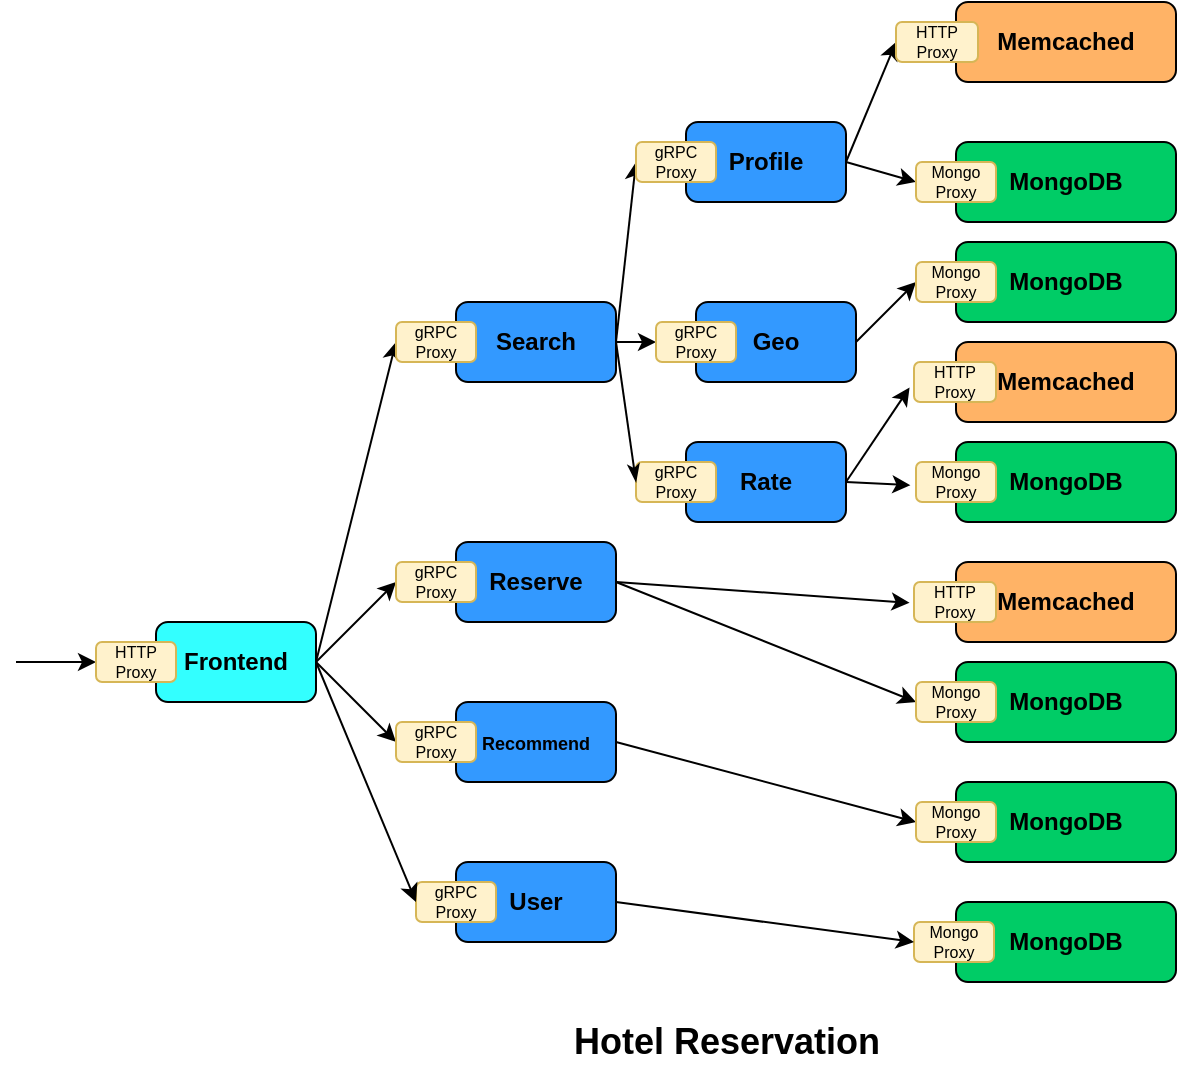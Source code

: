 <mxfile version="15.4.0" type="device"><diagram id="yZMsIfzn6qrCnvJu3YMd" name="Page-1"><mxGraphModel dx="826" dy="506" grid="1" gridSize="10" guides="1" tooltips="1" connect="1" arrows="1" fold="1" page="1" pageScale="1" pageWidth="850" pageHeight="1100" math="0" shadow="0"><root><mxCell id="0"/><mxCell id="1" parent="0"/><mxCell id="PjcjI9KoaSJU9fIkKpAk-14" style="edgeStyle=none;rounded=0;orthogonalLoop=1;jettySize=auto;html=1;exitX=1;exitY=0.5;exitDx=0;exitDy=0;entryX=0;entryY=0.5;entryDx=0;entryDy=0;" parent="1" source="PjcjI9KoaSJU9fIkKpAk-1" target="g2Dl9mPuWhABKQhoawr1-4" edge="1"><mxGeometry relative="1" as="geometry"/></mxCell><mxCell id="PjcjI9KoaSJU9fIkKpAk-16" style="edgeStyle=none;rounded=0;orthogonalLoop=1;jettySize=auto;html=1;exitX=1;exitY=0.5;exitDx=0;exitDy=0;entryX=0;entryY=0.5;entryDx=0;entryDy=0;" parent="1" source="PjcjI9KoaSJU9fIkKpAk-1" target="g2Dl9mPuWhABKQhoawr1-3" edge="1"><mxGeometry relative="1" as="geometry"/></mxCell><mxCell id="PjcjI9KoaSJU9fIkKpAk-17" style="edgeStyle=none;rounded=0;orthogonalLoop=1;jettySize=auto;html=1;exitX=1;exitY=0.5;exitDx=0;exitDy=0;entryX=0;entryY=0.5;entryDx=0;entryDy=0;" parent="1" source="PjcjI9KoaSJU9fIkKpAk-1" target="g2Dl9mPuWhABKQhoawr1-6" edge="1"><mxGeometry relative="1" as="geometry"/></mxCell><mxCell id="PjcjI9KoaSJU9fIkKpAk-18" style="edgeStyle=none;rounded=0;orthogonalLoop=1;jettySize=auto;html=1;exitX=1;exitY=0.5;exitDx=0;exitDy=0;entryX=0;entryY=0.5;entryDx=0;entryDy=0;startArrow=none;" parent="1" source="g2Dl9mPuWhABKQhoawr1-8" target="PjcjI9KoaSJU9fIkKpAk-7" edge="1"><mxGeometry relative="1" as="geometry"/></mxCell><mxCell id="PjcjI9KoaSJU9fIkKpAk-1" value="&lt;b&gt;Frontend&lt;/b&gt;" style="rounded=1;whiteSpace=wrap;html=1;fillColor=#33FFFF;" parent="1" vertex="1"><mxGeometry x="80" y="420" width="80" height="40" as="geometry"/></mxCell><mxCell id="PjcjI9KoaSJU9fIkKpAk-13" style="rounded=0;orthogonalLoop=1;jettySize=auto;html=1;exitX=1;exitY=0.5;exitDx=0;exitDy=0;entryX=0;entryY=0.5;entryDx=0;entryDy=0;" parent="1" source="PjcjI9KoaSJU9fIkKpAk-4" target="g2Dl9mPuWhABKQhoawr1-10" edge="1"><mxGeometry relative="1" as="geometry"/></mxCell><mxCell id="PjcjI9KoaSJU9fIkKpAk-19" style="edgeStyle=none;rounded=0;orthogonalLoop=1;jettySize=auto;html=1;exitX=1;exitY=0.5;exitDx=0;exitDy=0;entryX=0;entryY=0.5;entryDx=0;entryDy=0;" parent="1" source="PjcjI9KoaSJU9fIkKpAk-4" target="g2Dl9mPuWhABKQhoawr1-11" edge="1"><mxGeometry relative="1" as="geometry"/></mxCell><mxCell id="PjcjI9KoaSJU9fIkKpAk-20" style="edgeStyle=none;rounded=0;orthogonalLoop=1;jettySize=auto;html=1;exitX=1;exitY=0.5;exitDx=0;exitDy=0;entryX=0;entryY=0.5;entryDx=0;entryDy=0;startArrow=none;" parent="1" source="g2Dl9mPuWhABKQhoawr1-12" target="PjcjI9KoaSJU9fIkKpAk-10" edge="1"><mxGeometry relative="1" as="geometry"/></mxCell><mxCell id="PjcjI9KoaSJU9fIkKpAk-4" value="&lt;b&gt;Search&lt;/b&gt;" style="rounded=1;whiteSpace=wrap;html=1;fillColor=#3399FF;" parent="1" vertex="1"><mxGeometry x="230" y="260" width="80" height="40" as="geometry"/></mxCell><mxCell id="PjcjI9KoaSJU9fIkKpAk-40" style="edgeStyle=none;rounded=0;orthogonalLoop=1;jettySize=auto;html=1;exitX=1;exitY=0.5;exitDx=0;exitDy=0;entryX=0;entryY=0.5;entryDx=0;entryDy=0;" parent="1" source="PjcjI9KoaSJU9fIkKpAk-5" target="g2Dl9mPuWhABKQhoawr1-22" edge="1"><mxGeometry relative="1" as="geometry"/></mxCell><mxCell id="PjcjI9KoaSJU9fIkKpAk-5" value="&lt;b&gt;&lt;font style=&quot;font-size: 9px&quot;&gt;Recommend&lt;/font&gt;&lt;/b&gt;" style="rounded=1;whiteSpace=wrap;html=1;fillColor=#3399FF;" parent="1" vertex="1"><mxGeometry x="230" y="460" width="80" height="40" as="geometry"/></mxCell><mxCell id="PjcjI9KoaSJU9fIkKpAk-32" style="edgeStyle=none;rounded=0;orthogonalLoop=1;jettySize=auto;html=1;exitX=1;exitY=0.5;exitDx=0;exitDy=0;entryX=-0.054;entryY=0.52;entryDx=0;entryDy=0;entryPerimeter=0;" parent="1" source="PjcjI9KoaSJU9fIkKpAk-6" target="g2Dl9mPuWhABKQhoawr1-20" edge="1"><mxGeometry relative="1" as="geometry"/></mxCell><mxCell id="PjcjI9KoaSJU9fIkKpAk-35" style="edgeStyle=none;rounded=0;orthogonalLoop=1;jettySize=auto;html=1;exitX=1;exitY=0.5;exitDx=0;exitDy=0;entryX=0;entryY=0.5;entryDx=0;entryDy=0;" parent="1" source="PjcjI9KoaSJU9fIkKpAk-6" target="g2Dl9mPuWhABKQhoawr1-21" edge="1"><mxGeometry relative="1" as="geometry"/></mxCell><mxCell id="PjcjI9KoaSJU9fIkKpAk-6" value="&lt;b&gt;Reserve&lt;/b&gt;" style="rounded=1;whiteSpace=wrap;html=1;fillColor=#3399FF;" parent="1" vertex="1"><mxGeometry x="230" y="380" width="80" height="40" as="geometry"/></mxCell><mxCell id="PjcjI9KoaSJU9fIkKpAk-39" style="edgeStyle=none;rounded=0;orthogonalLoop=1;jettySize=auto;html=1;exitX=1;exitY=0.5;exitDx=0;exitDy=0;entryX=0;entryY=0.5;entryDx=0;entryDy=0;startArrow=none;" parent="1" source="g2Dl9mPuWhABKQhoawr1-23" target="PjcjI9KoaSJU9fIkKpAk-37" edge="1"><mxGeometry relative="1" as="geometry"/></mxCell><mxCell id="PjcjI9KoaSJU9fIkKpAk-7" value="&lt;b&gt;User&lt;/b&gt;" style="rounded=1;whiteSpace=wrap;html=1;fillColor=#3399FF;" parent="1" vertex="1"><mxGeometry x="230" y="540" width="80" height="40" as="geometry"/></mxCell><mxCell id="PjcjI9KoaSJU9fIkKpAk-25" style="edgeStyle=none;rounded=0;orthogonalLoop=1;jettySize=auto;html=1;exitX=1;exitY=0.5;exitDx=0;exitDy=0;" parent="1" source="PjcjI9KoaSJU9fIkKpAk-8" edge="1"><mxGeometry relative="1" as="geometry"><mxPoint x="450" y="130" as="targetPoint"/></mxGeometry></mxCell><mxCell id="PjcjI9KoaSJU9fIkKpAk-28" style="edgeStyle=none;rounded=0;orthogonalLoop=1;jettySize=auto;html=1;exitX=1;exitY=0.5;exitDx=0;exitDy=0;entryX=0;entryY=0.5;entryDx=0;entryDy=0;" parent="1" source="PjcjI9KoaSJU9fIkKpAk-8" target="g2Dl9mPuWhABKQhoawr1-15" edge="1"><mxGeometry relative="1" as="geometry"/></mxCell><mxCell id="PjcjI9KoaSJU9fIkKpAk-8" value="&lt;b&gt;Profile&lt;/b&gt;" style="rounded=1;whiteSpace=wrap;html=1;fillColor=#3399FF;" parent="1" vertex="1"><mxGeometry x="345" y="170" width="80" height="40" as="geometry"/></mxCell><mxCell id="PjcjI9KoaSJU9fIkKpAk-27" style="edgeStyle=none;rounded=0;orthogonalLoop=1;jettySize=auto;html=1;exitX=1;exitY=0.5;exitDx=0;exitDy=0;entryX=0;entryY=0.5;entryDx=0;entryDy=0;" parent="1" source="PjcjI9KoaSJU9fIkKpAk-9" target="g2Dl9mPuWhABKQhoawr1-16" edge="1"><mxGeometry relative="1" as="geometry"/></mxCell><mxCell id="PjcjI9KoaSJU9fIkKpAk-9" value="&lt;b&gt;Geo&lt;/b&gt;" style="rounded=1;whiteSpace=wrap;html=1;fillColor=#3399FF;" parent="1" vertex="1"><mxGeometry x="350" y="260" width="80" height="40" as="geometry"/></mxCell><mxCell id="PjcjI9KoaSJU9fIkKpAk-29" style="edgeStyle=none;rounded=0;orthogonalLoop=1;jettySize=auto;html=1;exitX=1;exitY=0.5;exitDx=0;exitDy=0;entryX=0;entryY=0.5;entryDx=0;entryDy=0;startArrow=none;" parent="1" source="g2Dl9mPuWhABKQhoawr1-17" target="PjcjI9KoaSJU9fIkKpAk-22" edge="1"><mxGeometry relative="1" as="geometry"/></mxCell><mxCell id="PjcjI9KoaSJU9fIkKpAk-31" style="edgeStyle=none;rounded=0;orthogonalLoop=1;jettySize=auto;html=1;exitX=1;exitY=0.5;exitDx=0;exitDy=0;entryX=-0.07;entryY=0.58;entryDx=0;entryDy=0;entryPerimeter=0;" parent="1" source="PjcjI9KoaSJU9fIkKpAk-10" target="g2Dl9mPuWhABKQhoawr1-19" edge="1"><mxGeometry relative="1" as="geometry"/></mxCell><mxCell id="PjcjI9KoaSJU9fIkKpAk-10" value="&lt;b&gt;Rate&lt;/b&gt;" style="rounded=1;whiteSpace=wrap;html=1;fillColor=#3399FF;" parent="1" vertex="1"><mxGeometry x="345" y="330" width="80" height="40" as="geometry"/></mxCell><mxCell id="PjcjI9KoaSJU9fIkKpAk-21" value="&lt;b&gt;Memcached&lt;/b&gt;" style="rounded=1;whiteSpace=wrap;html=1;fillColor=#FFB366;" parent="1" vertex="1"><mxGeometry x="480" y="110" width="110" height="40" as="geometry"/></mxCell><mxCell id="PjcjI9KoaSJU9fIkKpAk-22" value="&lt;b&gt;Memcached&lt;/b&gt;" style="rounded=1;whiteSpace=wrap;html=1;fillColor=#FFB366;" parent="1" vertex="1"><mxGeometry x="480" y="280" width="110" height="40" as="geometry"/></mxCell><mxCell id="PjcjI9KoaSJU9fIkKpAk-23" value="&lt;b&gt;Memcached&lt;/b&gt;" style="rounded=1;whiteSpace=wrap;html=1;fillColor=#FFB366;" parent="1" vertex="1"><mxGeometry x="480" y="390" width="110" height="40" as="geometry"/></mxCell><mxCell id="PjcjI9KoaSJU9fIkKpAk-24" value="&lt;b&gt;MongoDB&lt;/b&gt;" style="rounded=1;whiteSpace=wrap;html=1;fillColor=#00CC66;" parent="1" vertex="1"><mxGeometry x="480" y="180" width="110" height="40" as="geometry"/></mxCell><mxCell id="PjcjI9KoaSJU9fIkKpAk-26" value="&lt;b&gt;MongoDB&lt;/b&gt;" style="rounded=1;whiteSpace=wrap;html=1;fillColor=#00CC66;" parent="1" vertex="1"><mxGeometry x="480" y="230" width="110" height="40" as="geometry"/></mxCell><mxCell id="PjcjI9KoaSJU9fIkKpAk-30" value="&lt;b&gt;MongoDB&lt;/b&gt;" style="rounded=1;whiteSpace=wrap;html=1;fillColor=#00CC66;" parent="1" vertex="1"><mxGeometry x="480" y="330" width="110" height="40" as="geometry"/></mxCell><mxCell id="PjcjI9KoaSJU9fIkKpAk-33" value="&lt;b&gt;MongoDB&lt;/b&gt;" style="rounded=1;whiteSpace=wrap;html=1;fillColor=#00CC66;" parent="1" vertex="1"><mxGeometry x="480" y="440" width="110" height="40" as="geometry"/></mxCell><mxCell id="PjcjI9KoaSJU9fIkKpAk-36" value="&lt;b&gt;MongoDB&lt;/b&gt;" style="rounded=1;whiteSpace=wrap;html=1;fillColor=#00CC66;" parent="1" vertex="1"><mxGeometry x="480" y="500" width="110" height="40" as="geometry"/></mxCell><mxCell id="PjcjI9KoaSJU9fIkKpAk-37" value="&lt;b&gt;MongoDB&lt;/b&gt;" style="rounded=1;whiteSpace=wrap;html=1;fillColor=#00CC66;" parent="1" vertex="1"><mxGeometry x="480" y="560" width="110" height="40" as="geometry"/></mxCell><mxCell id="PjcjI9KoaSJU9fIkKpAk-41" value="&lt;font style=&quot;font-size: 18px&quot;&gt;&lt;b&gt;Hotel Reservation&lt;/b&gt;&lt;/font&gt;" style="text;html=1;align=center;verticalAlign=middle;resizable=0;points=[];autosize=1;strokeColor=none;fillColor=none;" parent="1" vertex="1"><mxGeometry x="280" y="620" width="170" height="20" as="geometry"/></mxCell><mxCell id="g2Dl9mPuWhABKQhoawr1-5" style="edgeStyle=orthogonalEdgeStyle;rounded=0;orthogonalLoop=1;jettySize=auto;html=1;exitX=0;exitY=0.5;exitDx=0;exitDy=0;endArrow=none;endFill=0;startArrow=classic;startFill=1;" edge="1" parent="1" source="g2Dl9mPuWhABKQhoawr1-1"><mxGeometry relative="1" as="geometry"><mxPoint x="10" y="440" as="targetPoint"/></mxGeometry></mxCell><mxCell id="g2Dl9mPuWhABKQhoawr1-1" value="&lt;font style=&quot;font-size: 8px&quot;&gt;HTTP Proxy&lt;/font&gt;" style="rounded=1;whiteSpace=wrap;html=1;fontSize=7;fillColor=#fff2cc;strokeColor=#d6b656;" vertex="1" parent="1"><mxGeometry x="50" y="430" width="40" height="20" as="geometry"/></mxCell><mxCell id="g2Dl9mPuWhABKQhoawr1-3" value="&lt;font style=&quot;font-size: 8px&quot;&gt;gRPC Proxy&lt;/font&gt;" style="rounded=1;whiteSpace=wrap;html=1;fontSize=7;fillColor=#fff2cc;strokeColor=#d6b656;" vertex="1" parent="1"><mxGeometry x="200" y="390" width="40" height="20" as="geometry"/></mxCell><mxCell id="g2Dl9mPuWhABKQhoawr1-4" value="&lt;font style=&quot;font-size: 8px&quot;&gt;gRPC Proxy&lt;/font&gt;" style="rounded=1;whiteSpace=wrap;html=1;fontSize=7;fillColor=#fff2cc;strokeColor=#d6b656;" vertex="1" parent="1"><mxGeometry x="200" y="270" width="40" height="20" as="geometry"/></mxCell><mxCell id="g2Dl9mPuWhABKQhoawr1-6" value="&lt;font style=&quot;font-size: 8px&quot;&gt;gRPC Proxy&lt;/font&gt;" style="rounded=1;whiteSpace=wrap;html=1;fontSize=7;fillColor=#fff2cc;strokeColor=#d6b656;" vertex="1" parent="1"><mxGeometry x="200" y="470" width="40" height="20" as="geometry"/></mxCell><mxCell id="g2Dl9mPuWhABKQhoawr1-8" value="&lt;font style=&quot;font-size: 8px&quot;&gt;gRPC Proxy&lt;/font&gt;" style="rounded=1;whiteSpace=wrap;html=1;fontSize=7;fillColor=#fff2cc;strokeColor=#d6b656;" vertex="1" parent="1"><mxGeometry x="210" y="550" width="40" height="20" as="geometry"/></mxCell><mxCell id="g2Dl9mPuWhABKQhoawr1-9" value="" style="edgeStyle=none;rounded=0;orthogonalLoop=1;jettySize=auto;html=1;exitX=1;exitY=0.5;exitDx=0;exitDy=0;endArrow=classic;entryX=0;entryY=0.5;entryDx=0;entryDy=0;endFill=1;" edge="1" parent="1" source="PjcjI9KoaSJU9fIkKpAk-1" target="g2Dl9mPuWhABKQhoawr1-8"><mxGeometry relative="1" as="geometry"><mxPoint x="160" y="440" as="sourcePoint"/><mxPoint x="200" y="560" as="targetPoint"/></mxGeometry></mxCell><mxCell id="g2Dl9mPuWhABKQhoawr1-10" value="&lt;font style=&quot;font-size: 8px&quot;&gt;gRPC Proxy&lt;/font&gt;" style="rounded=1;whiteSpace=wrap;html=1;fontSize=7;fillColor=#fff2cc;strokeColor=#d6b656;" vertex="1" parent="1"><mxGeometry x="320" y="180" width="40" height="20" as="geometry"/></mxCell><mxCell id="g2Dl9mPuWhABKQhoawr1-11" value="&lt;font style=&quot;font-size: 8px&quot;&gt;gRPC Proxy&lt;/font&gt;" style="rounded=1;whiteSpace=wrap;html=1;fontSize=7;fillColor=#fff2cc;strokeColor=#d6b656;" vertex="1" parent="1"><mxGeometry x="330" y="270" width="40" height="20" as="geometry"/></mxCell><mxCell id="g2Dl9mPuWhABKQhoawr1-12" value="&lt;font style=&quot;font-size: 8px&quot;&gt;gRPC Proxy&lt;/font&gt;" style="rounded=1;whiteSpace=wrap;html=1;fontSize=7;fillColor=#fff2cc;strokeColor=#d6b656;" vertex="1" parent="1"><mxGeometry x="320" y="340" width="40" height="20" as="geometry"/></mxCell><mxCell id="g2Dl9mPuWhABKQhoawr1-13" value="" style="edgeStyle=none;rounded=0;orthogonalLoop=1;jettySize=auto;html=1;exitX=1;exitY=0.5;exitDx=0;exitDy=0;endArrow=classicThin;entryX=0;entryY=0.5;entryDx=0;entryDy=0;endFill=1;" edge="1" parent="1" source="PjcjI9KoaSJU9fIkKpAk-4" target="g2Dl9mPuWhABKQhoawr1-12"><mxGeometry relative="1" as="geometry"><mxPoint x="310" y="280" as="sourcePoint"/><mxPoint x="300" y="350" as="targetPoint"/></mxGeometry></mxCell><mxCell id="g2Dl9mPuWhABKQhoawr1-14" value="&lt;font style=&quot;font-size: 8px&quot;&gt;HTTP Proxy&lt;/font&gt;" style="rounded=1;whiteSpace=wrap;html=1;fontSize=7;fillColor=#fff2cc;strokeColor=#d6b656;" vertex="1" parent="1"><mxGeometry x="450" y="120" width="41" height="20" as="geometry"/></mxCell><mxCell id="g2Dl9mPuWhABKQhoawr1-15" value="&lt;font style=&quot;font-size: 8px&quot;&gt;Mongo Proxy&lt;/font&gt;" style="rounded=1;whiteSpace=wrap;html=1;fontSize=7;fillColor=#fff2cc;strokeColor=#d6b656;" vertex="1" parent="1"><mxGeometry x="460" y="190" width="40" height="20" as="geometry"/></mxCell><mxCell id="g2Dl9mPuWhABKQhoawr1-16" value="&lt;font style=&quot;font-size: 8px&quot;&gt;Mongo Proxy&lt;/font&gt;" style="rounded=1;whiteSpace=wrap;html=1;fontSize=7;fillColor=#fff2cc;strokeColor=#d6b656;" vertex="1" parent="1"><mxGeometry x="460" y="240" width="40" height="20" as="geometry"/></mxCell><mxCell id="g2Dl9mPuWhABKQhoawr1-17" value="&lt;font style=&quot;font-size: 8px&quot;&gt;HTTP Proxy&lt;/font&gt;" style="rounded=1;whiteSpace=wrap;html=1;fontSize=7;fillColor=#fff2cc;strokeColor=#d6b656;" vertex="1" parent="1"><mxGeometry x="459" y="290" width="41" height="20" as="geometry"/></mxCell><mxCell id="g2Dl9mPuWhABKQhoawr1-18" value="" style="edgeStyle=none;rounded=0;orthogonalLoop=1;jettySize=auto;html=1;exitX=1;exitY=0.5;exitDx=0;exitDy=0;endArrow=classic;entryX=-0.054;entryY=0.64;entryDx=0;entryDy=0;entryPerimeter=0;endFill=1;" edge="1" parent="1" source="PjcjI9KoaSJU9fIkKpAk-10" target="g2Dl9mPuWhABKQhoawr1-17"><mxGeometry relative="1" as="geometry"><mxPoint x="425" y="350" as="sourcePoint"/><mxPoint x="460" y="310" as="targetPoint"/></mxGeometry></mxCell><mxCell id="g2Dl9mPuWhABKQhoawr1-19" value="&lt;font style=&quot;font-size: 8px&quot;&gt;Mongo Proxy&lt;/font&gt;" style="rounded=1;whiteSpace=wrap;html=1;fontSize=7;fillColor=#fff2cc;strokeColor=#d6b656;" vertex="1" parent="1"><mxGeometry x="460" y="340" width="40" height="20" as="geometry"/></mxCell><mxCell id="g2Dl9mPuWhABKQhoawr1-20" value="&lt;font style=&quot;font-size: 8px&quot;&gt;HTTP Proxy&lt;/font&gt;" style="rounded=1;whiteSpace=wrap;html=1;fontSize=7;fillColor=#fff2cc;strokeColor=#d6b656;" vertex="1" parent="1"><mxGeometry x="459" y="400" width="41" height="20" as="geometry"/></mxCell><mxCell id="g2Dl9mPuWhABKQhoawr1-21" value="&lt;font style=&quot;font-size: 8px&quot;&gt;Mongo Proxy&lt;/font&gt;" style="rounded=1;whiteSpace=wrap;html=1;fontSize=7;fillColor=#fff2cc;strokeColor=#d6b656;" vertex="1" parent="1"><mxGeometry x="460" y="450" width="40" height="20" as="geometry"/></mxCell><mxCell id="g2Dl9mPuWhABKQhoawr1-22" value="&lt;font style=&quot;font-size: 8px&quot;&gt;Mongo Proxy&lt;/font&gt;" style="rounded=1;whiteSpace=wrap;html=1;fontSize=7;fillColor=#fff2cc;strokeColor=#d6b656;" vertex="1" parent="1"><mxGeometry x="460" y="510" width="40" height="20" as="geometry"/></mxCell><mxCell id="g2Dl9mPuWhABKQhoawr1-23" value="&lt;font style=&quot;font-size: 8px&quot;&gt;Mongo Proxy&lt;/font&gt;" style="rounded=1;whiteSpace=wrap;html=1;fontSize=7;fillColor=#fff2cc;strokeColor=#d6b656;" vertex="1" parent="1"><mxGeometry x="459" y="570" width="40" height="20" as="geometry"/></mxCell><mxCell id="g2Dl9mPuWhABKQhoawr1-24" value="" style="edgeStyle=none;rounded=0;orthogonalLoop=1;jettySize=auto;html=1;exitX=1;exitY=0.5;exitDx=0;exitDy=0;endArrow=classic;entryX=0;entryY=0.5;entryDx=0;entryDy=0;endFill=1;" edge="1" parent="1" source="PjcjI9KoaSJU9fIkKpAk-7" target="g2Dl9mPuWhABKQhoawr1-23"><mxGeometry relative="1" as="geometry"><mxPoint x="310" y="560" as="sourcePoint"/><mxPoint x="450" y="580" as="targetPoint"/></mxGeometry></mxCell></root></mxGraphModel></diagram></mxfile>
